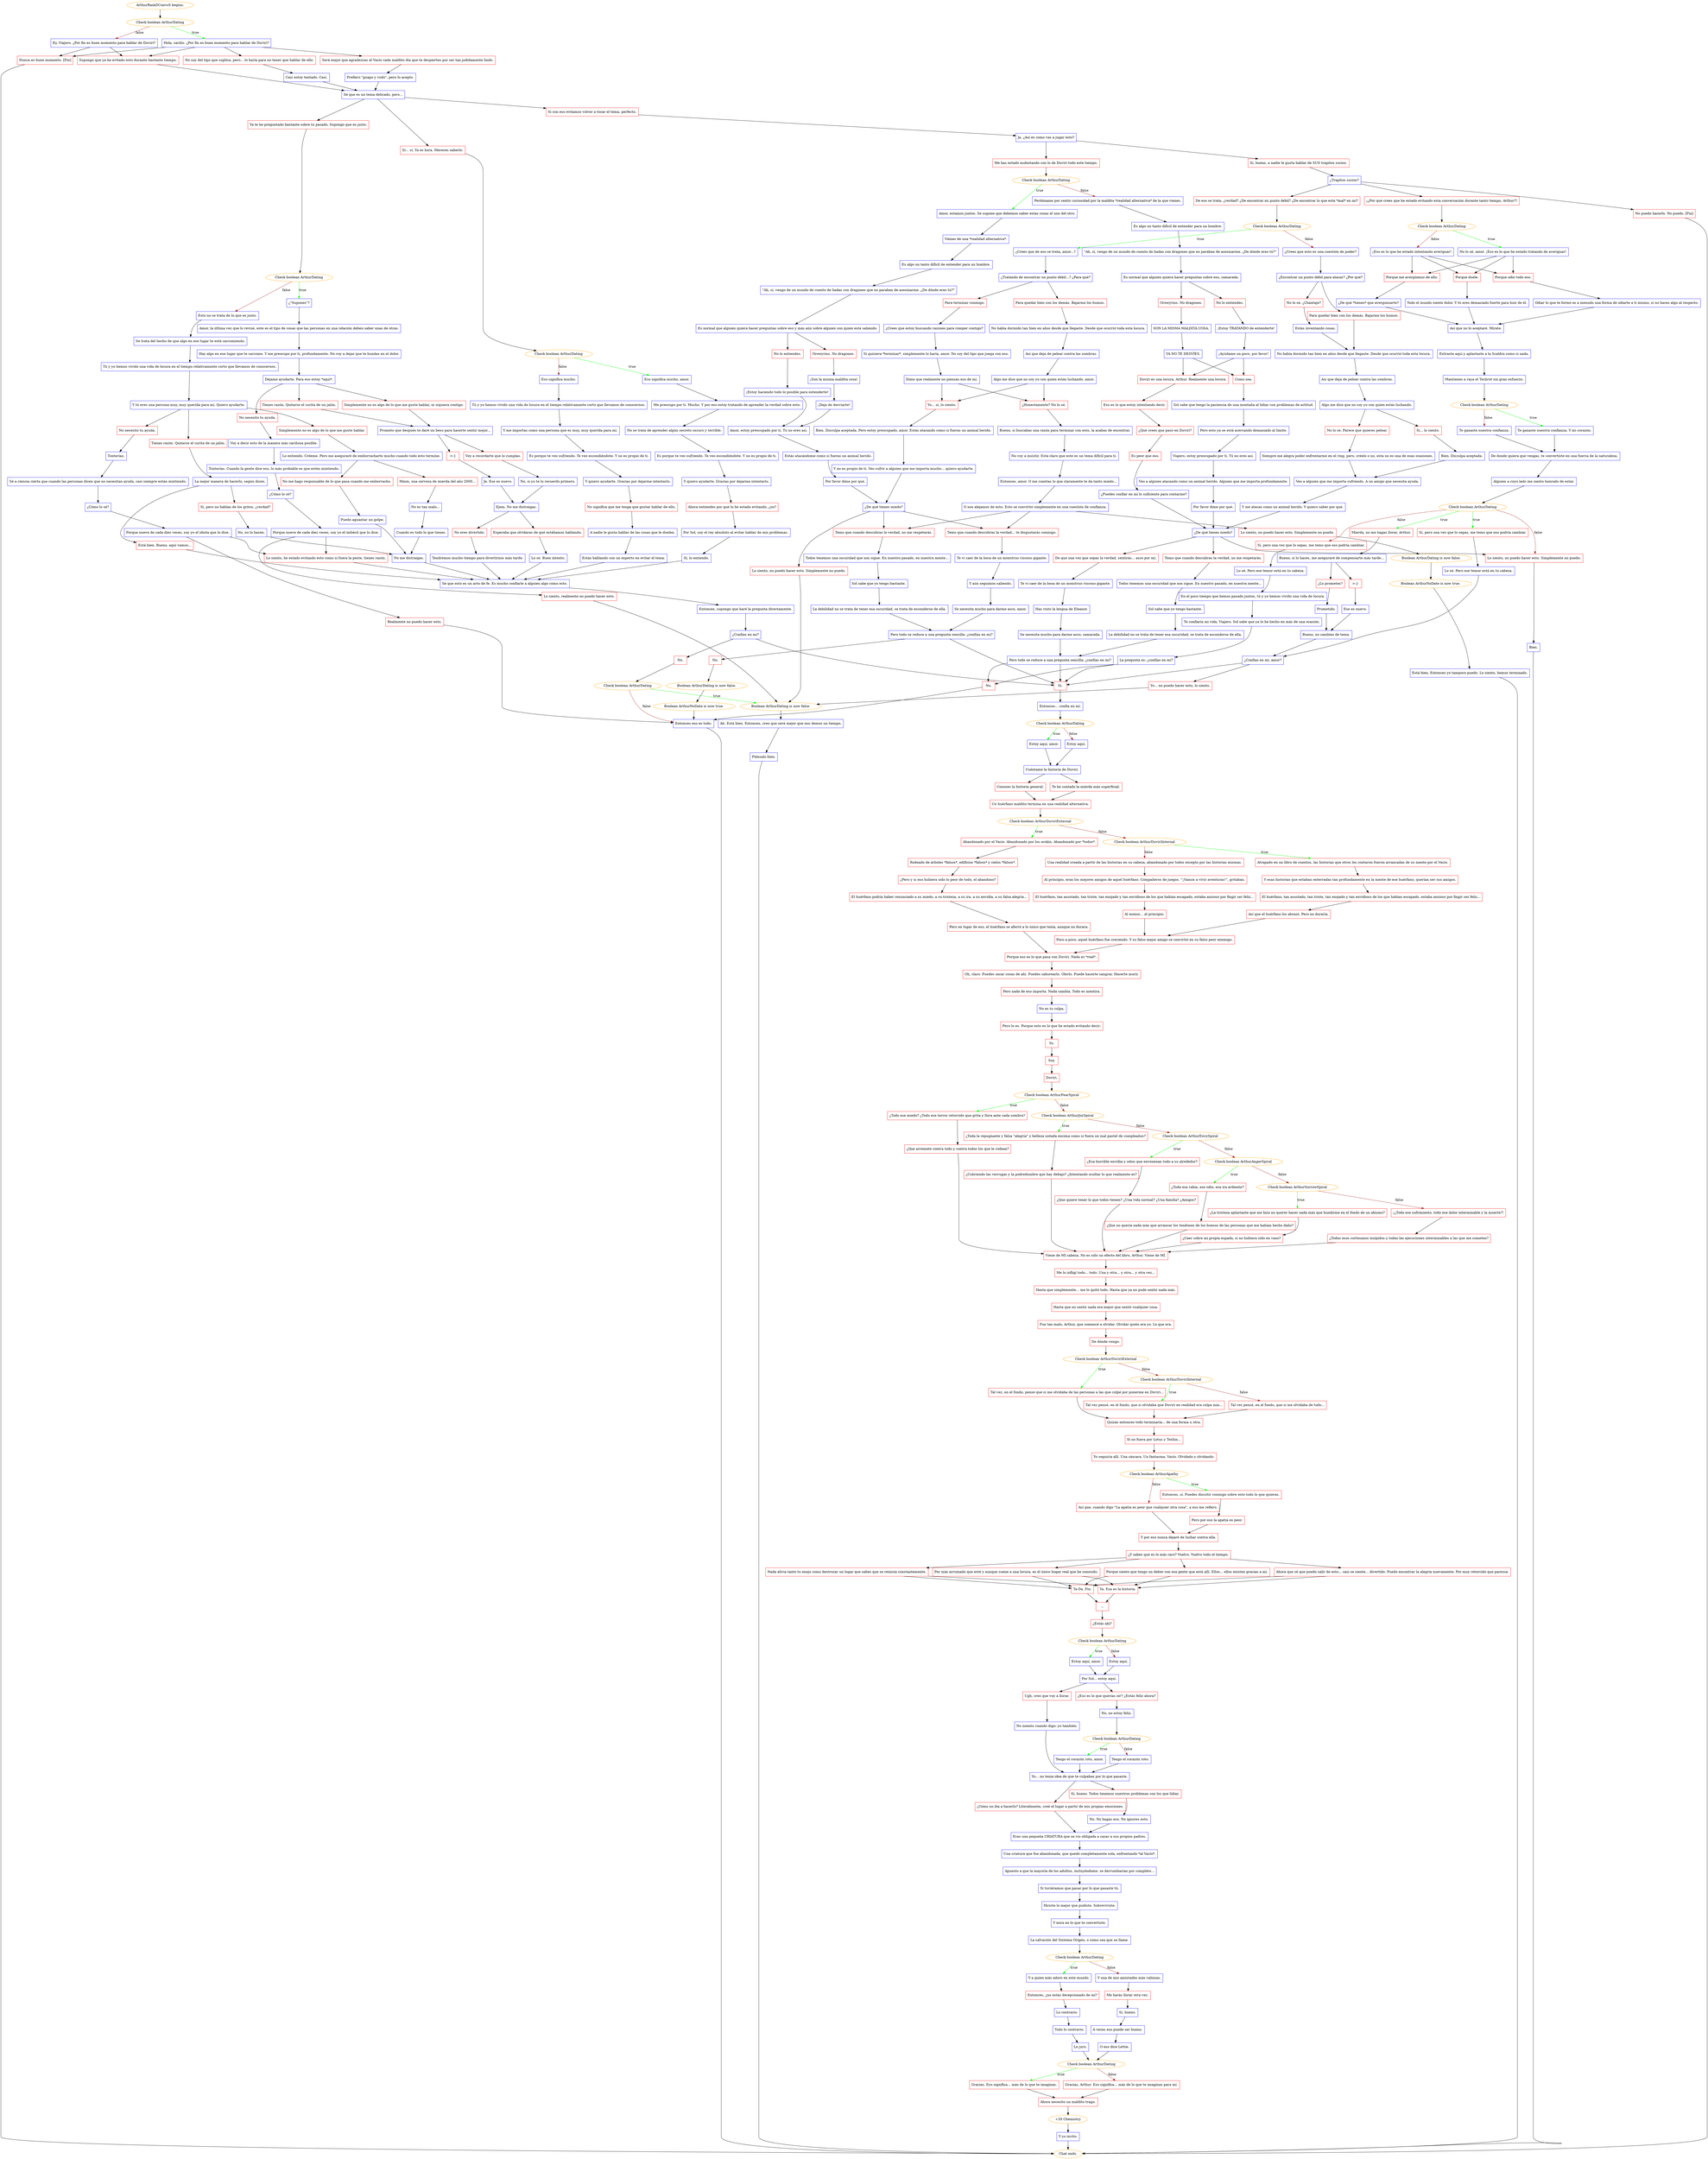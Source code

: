 digraph {
	"ArthurRank5Convo5 begins." [color=orange];
		"ArthurRank5Convo5 begins." -> j4106800456;
	j4106800456 [label="Check boolean ArthurDating",color=orange];
		j4106800456 -> j2440262942 [label=true,color=green];
		j4106800456 -> j3899442726 [label=false,color=brown];
	j2440262942 [label="Hola, cariño. ¿Por fin es buen momento para hablar de Duviri?",shape=box,color=blue];
		j2440262942 -> j916772984;
		j2440262942 -> j3168186436;
		j2440262942 -> j3500303101;
		j2440262942 -> j598869129;
	j3899442726 [label="Ey, Viajero. ¿Por fin es buen momento para hablar de Duviri?",shape=box,color=blue];
		j3899442726 -> j3500303101;
		j3899442726 -> j598869129;
	j916772984 [label="Será mejor que agradezcas al Vacío cada maldito día que te despiertes por ser tan jodidamente lindo.",shape=box,color=red];
		j916772984 -> j2464608734;
	j3168186436 [label="No soy del tipo que suplica, pero... lo haría para no tener que hablar de ello.",shape=box,color=red];
		j3168186436 -> j3681037883;
	j3500303101 [label="Supongo que ya he evitado esto durante bastante tiempo.",shape=box,color=red];
		j3500303101 -> j3710431696;
	j598869129 [label="Nunca es buen momento. [Fin]",shape=box,color=red];
		j598869129 -> "Chat ends.";
	j2464608734 [label="Prefiero \"guapo y rudo\", pero lo acepto.",shape=box,color=blue];
		j2464608734 -> j3710431696;
	j3681037883 [label="Casi estoy tentado. Casi.",shape=box,color=blue];
		j3681037883 -> j3710431696;
	j3710431696 [label="Sé que es un tema delicado, pero...",shape=box,color=blue];
		j3710431696 -> j3755154157;
		j3710431696 -> j539340562;
		j3710431696 -> j2030782854;
	"Chat ends." [color=orange];
	j3755154157 [label="Sí... sí. Ya es hora. Mereces saberlo.",shape=box,color=red];
		j3755154157 -> j813636759;
	j539340562 [label="Ya te he preguntado bastante sobre tu pasado. Supongo que es justo.",shape=box,color=red];
		j539340562 -> j2816300089;
	j2030782854 [label="Si con eso evitamos volver a tocar el tema, perfecto.",shape=box,color=red];
		j2030782854 -> j1849218071;
	j813636759 [label="Check boolean ArthurDating",color=orange];
		j813636759 -> j1454665364 [label=true,color=green];
		j813636759 -> j2252780141 [label=false,color=brown];
	j2816300089 [label="Check boolean ArthurDating",color=orange];
		j2816300089 -> j4279769438 [label=true,color=green];
		j2816300089 -> j229995206 [label=false,color=brown];
	j1849218071 [label="Ja. ¿Así es como vas a jugar esto?",shape=box,color=blue];
		j1849218071 -> j1122093574;
		j1849218071 -> j2225857380;
	j1454665364 [label="Eso significa mucho, amor.",shape=box,color=blue];
		j1454665364 -> j2449007830;
	j2252780141 [label="Eso significa mucho.",shape=box,color=blue];
		j2252780141 -> j3778788401;
	j4279769438 [label="¿\"Supones\"?",shape=box,color=blue];
		j4279769438 -> j2077290664;
	j229995206 [label="Esto no se trata de lo que es justo.",shape=box,color=blue];
		j229995206 -> j518326304;
	j1122093574 [label="Me has estado molestando con lo de Duviri todo este tiempo.",shape=box,color=red];
		j1122093574 -> j4256743418;
	j2225857380 [label="Sí, bueno, a nadie le gusta hablar de SUS trapitos sucios.",shape=box,color=red];
		j2225857380 -> j1777296065;
	j2449007830 [label="Me preocupo por ti. Mucho. Y por eso estoy tratando de aprender la verdad sobre esto.",shape=box,color=blue];
		j2449007830 -> j1555139804;
	j3778788401 [label="Tú y yo hemos vivido una vida de locura en el tiempo relativamente corto que llevamos de conocernos.",shape=box,color=blue];
		j3778788401 -> j3301236274;
	j2077290664 [label="Amor, la última vez que lo revisé, este es el tipo de cosas que las personas en una relación deben saber unas de otras.",shape=box,color=blue];
		j2077290664 -> j386112117;
	j518326304 [label="Se trata del hecho de que algo en ese lugar te está carcomiendo.",shape=box,color=blue];
		j518326304 -> j2822716011;
	j4256743418 [label="Check boolean ArthurDating",color=orange];
		j4256743418 -> j3541909358 [label=true,color=green];
		j4256743418 -> j1907110816 [label=false,color=brown];
	j1777296065 [label="¿Trapitos sucios?",shape=box,color=blue];
		j1777296065 -> j1252082603;
		j1777296065 -> j3975203943;
		j1777296065 -> j4173726425;
	j1555139804 [label="No se trata de aprender algún secreto oscuro y terrible.",shape=box,color=blue];
		j1555139804 -> j4218339791;
	j3301236274 [label="Y me importas como una persona que es muy, muy querida para mí.",shape=box,color=blue];
		j3301236274 -> j2760404493;
	j386112117 [label="Hay algo en ese lugar que te carcome. Y me preocupo por ti, profundamente. No voy a dejar que te hundas en el dolor.",shape=box,color=blue];
		j386112117 -> j3127491325;
	j2822716011 [label="Tú y yo hemos vivido una vida de locura en el tiempo relativamente corto que llevamos de conocernos.",shape=box,color=blue];
		j2822716011 -> j1200158511;
	j3541909358 [label="Amor, estamos juntos. Se supone que debemos saber estas cosas el uno del otro.",shape=box,color=blue];
		j3541909358 -> j220235171;
	j1907110816 [label="Perdóname por sentir curiosidad por la maldita *realidad alternativa* de la que vienes.",shape=box,color=blue];
		j1907110816 -> j1621881657;
	j1252082603 [label="De eso se trata, ¿verdad? ¿De encontrar mi punto débil? ¿De encontrar lo que está *mal* en mí?",shape=box,color=red];
		j1252082603 -> j1328464596;
	j3975203943 [label="¡¿Por qué crees que he estado evitando esta conversación durante tanto tiempo, Arthur?!",shape=box,color=red];
		j3975203943 -> j681698609;
	j4173726425 [label="No puedo hacerlo. No puedo. [Fin]",shape=box,color=red];
		j4173726425 -> "Chat ends.";
	j4218339791 [label="Es porque te veo sufriendo. Te veo escondiéndote. Y no es propio de ti.",shape=box,color=blue];
		j4218339791 -> j3816387933;
	j2760404493 [label="Es porque te veo sufriendo. Te veo escondiéndote. Y no es propio de ti.",shape=box,color=blue];
		j2760404493 -> j937391677;
	j3127491325 [label="Déjame ayudarte. Para eso estoy *aquí*.",shape=box,color=blue];
		j3127491325 -> j734363666;
		j3127491325 -> j3125995975;
		j3127491325 -> j2388856970;
	j1200158511 [label="Y tú eres una persona muy, muy querida para mí. Quiero ayudarte.",shape=box,color=blue];
		j1200158511 -> j3835087799;
		j1200158511 -> j1604676831;
		j1200158511 -> j1519048258;
	j220235171 [label="Vienes de una *realidad alternativa*.",shape=box,color=blue];
		j220235171 -> j957399456;
	j1621881657 [label="Es algo un tanto difícil de entender para un hombre.",shape=box,color=blue];
		j1621881657 -> j2306972333;
	j1328464596 [label="Check boolean ArthurDating",color=orange];
		j1328464596 -> j1542527120 [label=true,color=green];
		j1328464596 -> j4074316489 [label=false,color=brown];
	j681698609 [label="Check boolean ArthurDating",color=orange];
		j681698609 -> j2312910114 [label=true,color=green];
		j681698609 -> j475108417 [label=false,color=brown];
	j3816387933 [label="Y quiero ayudarte. Gracias por dejarme intentarlo.",shape=box,color=blue];
		j3816387933 -> j3389437834;
	j937391677 [label="Y quiero ayudarte. Gracias por dejarme intentarlo.",shape=box,color=blue];
		j937391677 -> j1269826829;
	j734363666 [label="No necesito tu ayuda.",shape=box,color=red];
		j734363666 -> j2349660185;
	j3125995975 [label="Simplemente no es algo de lo que me guste hablar, ni siquiera contigo.",shape=box,color=red];
		j3125995975 -> j2027526423;
	j2388856970 [label="Tienes razón. Quitarse el curita de un jalón.",shape=box,color=red];
		j2388856970 -> j2027526423;
	j3835087799 [label="Simplemente no es algo de lo que me guste hablar.",shape=box,color=red];
		j3835087799 -> j3917421995;
	j1604676831 [label="Tienes razón. Quitarse el curita de un jalón.",shape=box,color=red];
		j1604676831 -> j895064867;
	j1519048258 [label="No necesito tu ayuda.",shape=box,color=red];
		j1519048258 -> j1370679924;
	j957399456 [label="Es algo un tanto difícil de entender para un hombre.",shape=box,color=blue];
		j957399456 -> j2263187175;
	j2306972333 [label="\"Ah, sí, vengo de un mundo de cuento de hadas con dragones que no paraban de asesinarme. ¿De dónde eres tú?\"",shape=box,color=blue];
		j2306972333 -> j3231491813;
	j1542527120 [label="¿Crees que de eso se trata, amor...?",shape=box,color=blue];
		j1542527120 -> j852626909;
	j4074316489 [label="¿Crees que esto es una cuestión de poder?",shape=box,color=blue];
		j4074316489 -> j3451325407;
	j2312910114 [label="No lo sé, amor. ¡Eso es lo que he estado tratando de averiguar!",shape=box,color=blue];
		j2312910114 -> j1170262507;
		j2312910114 -> j2592581623;
		j2312910114 -> j3130312099;
	j475108417 [label="¡Eso es lo que he estado intentando averiguar!",shape=box,color=blue];
		j475108417 -> j1170262507;
		j475108417 -> j2592581623;
		j475108417 -> j3130312099;
	j3389437834 [label="Ahora entiendes por qué lo he estado evitando, ¿no?",shape=box,color=red];
		j3389437834 -> j3442505244;
	j1269826829 [label="No significa que me tenga que gustar hablar de ello.",shape=box,color=red];
		j1269826829 -> j2401133773;
	j2349660185 [label="Voy a decir esto de la manera más cariñosa posible.",shape=box,color=blue];
		j2349660185 -> j405286324;
	j2027526423 [label="Prometo que después te daré un beso para hacerte sentir mejor...",shape=box,color=blue];
		j2027526423 -> j3522741537;
		j2027526423 -> j4062038582;
	j3917421995 [label="Lo entiendo. Créeme. Pero me aseguraré de emborracharte mucho cuando todo esto termine.",shape=box,color=blue];
		j3917421995 -> j3918924214;
		j3917421995 -> j2638839781;
	j895064867 [label="La mejor manera de hacerlo, según dicen.",shape=box,color=blue];
		j895064867 -> j2001717912;
		j895064867 -> j2306991506;
	j1370679924 [label="Tonterías.",shape=box,color=blue];
		j1370679924 -> j1073625747;
	j2263187175 [label="\"Ah, sí, vengo de un mundo de cuento de hadas con dragones que no paraban de asesinarme. ¿De dónde eres tú?\"",shape=box,color=blue];
		j2263187175 -> j3459072091;
	j3231491813 [label="Es normal que alguien quiera hacer preguntas sobre eso, camarada.",shape=box,color=blue];
		j3231491813 -> j311162177;
		j3231491813 -> j291139449;
	j852626909 [label="¿Tratando de encontrar un punto débil...? ¿Para qué?",shape=box,color=blue];
		j852626909 -> j4008957043;
		j852626909 -> j4093105073;
	j3451325407 [label="¿Encontrar un punto débil para atacar? ¿Por qué?",shape=box,color=blue];
		j3451325407 -> j2247118206;
		j3451325407 -> j1151947924;
	j1170262507 [label="Porque me avergüenzo de ello.",shape=box,color=red];
		j1170262507 -> j794658873;
	j2592581623 [label="Porque duele.",shape=box,color=red];
		j2592581623 -> j1202396515;
	j3130312099 [label="Porque odio todo eso.",shape=box,color=red];
		j3130312099 -> j27033159;
	j3442505244 [label="Por Sol, soy el rey absoluto al evitar hablar de mis problemas.",shape=box,color=blue];
		j3442505244 -> j2215679902;
	j2401133773 [label="A nadie le gusta hablar de las cosas que le duelen.",shape=box,color=blue];
		j2401133773 -> j3677600083;
	j405286324 [label="Tonterías. Cuando la gente dice eso, lo más probable es que estén mintiendo.",shape=box,color=blue];
		j405286324 -> j3247119332;
	j3522741537 [label="Voy a recordarte que lo cumplas.",shape=box,color=red];
		j3522741537 -> j2453356047;
	j4062038582 [label=">:}",shape=box,color=red];
		j4062038582 -> j925549417;
	j3918924214 [label="Mmm, una cerveza de mierda del año 2000...",shape=box,color=red];
		j3918924214 -> j705358752;
	j2638839781 [label="No me hago responsable de lo que pasa cuando me emborracho.",shape=box,color=red];
		j2638839781 -> j1392759881;
	j2001717912 [label="Sí, pero no hablan de los gritos, ¿verdad?",shape=box,color=red];
		j2001717912 -> j1371454803;
	j2306991506 [label="Está bien. Bueno, aquí vamos...",shape=box,color=red];
		j2306991506 -> j2973887467;
	j1073625747 [label="Sé a ciencia cierta que cuando las personas dicen que no necesitan ayuda, casi siempre están mintiendo.",shape=box,color=blue];
		j1073625747 -> j2493593817;
	j3459072091 [label="Es normal que alguien quiera hacer preguntas sobre eso y más aún sobre alguien con quien está saliendo.",shape=box,color=blue];
		j3459072091 -> j2594248380;
		j3459072091 -> j476238333;
	j311162177 [label="No lo entiendes.",shape=box,color=red];
		j311162177 -> j3456797036;
	j291139449 [label="Orowyrms. No dragones.",shape=box,color=red];
		j291139449 -> j227615515;
	j4008957043 [label="Para quedar bien con los demás. Bajarme los humos.",shape=box,color=red];
		j4008957043 -> j3347740012;
	j4093105073 [label="Para terminar conmigo.",shape=box,color=red];
		j4093105073 -> j1385127726;
	j2247118206 [label="Para quedar bien con los demás. Bajarme los humos.",shape=box,color=red];
		j2247118206 -> j1275720680;
	j1151947924 [label="No lo sé. ¿Chantaje?",shape=box,color=red];
		j1151947924 -> j189915091;
	j794658873 [label="¿De qué *tienes* que avergonzarte?",shape=box,color=blue];
		j794658873 -> j3452964687;
	j1202396515 [label="Todo el mundo siente dolor. Y tú eres demasiado fuerte para huir de él.",shape=box,color=blue];
		j1202396515 -> j3452964687;
	j27033159 [label="Odiar lo que te formó es a menudo una forma de odiarte a ti mismo, si no haces algo al respecto.",shape=box,color=blue];
		j27033159 -> j3452964687;
	j2215679902 [label="Sí, lo entiendo.",shape=box,color=blue];
		j2215679902 -> j2973887467;
	j3677600083 [label="Estás hablando con un experto en evitar el tema.",shape=box,color=blue];
		j3677600083 -> j2973887467;
	j3247119332 [label="¿Cómo lo sé?",shape=box,color=blue];
		j3247119332 -> j2647668541;
	j2453356047 [label="No, si yo te lo recuerdo primero.",shape=box,color=blue];
		j2453356047 -> j1846305294;
	j925549417 [label="Je. Ese es nuevo.",shape=box,color=blue];
		j925549417 -> j1846305294;
	j705358752 [label="No es tan malo...",shape=box,color=blue];
		j705358752 -> j2182751881;
	j1392759881 [label="Puedo aguantar un golpe.",shape=box,color=blue];
		j1392759881 -> j4019737802;
	j1371454803 [label="No, no lo hacen.",shape=box,color=blue];
		j1371454803 -> j4019737802;
	j2973887467 [label="Sé que esto es un acto de fe. Es mucho confiarle a alguien algo como esto.",shape=box,color=blue];
		j2973887467 -> j2084654433;
	j2493593817 [label="¿Cómo lo sé?",shape=box,color=blue];
		j2493593817 -> j2263071205;
	j2594248380 [label="No lo entiendes.",shape=box,color=red];
		j2594248380 -> j646183660;
	j476238333 [label="Orowyrms. No dragones.",shape=box,color=red];
		j476238333 -> j648096144;
	j3456797036 [label="¡Estoy TRATANDO de entenderte!",shape=box,color=blue];
		j3456797036 -> j3550100862;
	j227615515 [label="SON LA MISMA MALDITA COSA.",shape=box,color=blue];
		j227615515 -> j897116223;
	j3347740012 [label="No había dormido tan bien en años desde que llegaste. Desde que ocurrió toda esta locura.",shape=box,color=blue];
		j3347740012 -> j3778938992;
	j1385127726 [label="¿Crees que estoy buscando razones para romper contigo?",shape=box,color=blue];
		j1385127726 -> j1144674396;
	j1275720680 [label="No había dormido tan bien en años desde que llegaste. Desde que ocurrió toda esta locura.",shape=box,color=blue];
		j1275720680 -> j51584331;
	j189915091 [label="Estás inventando cosas.",shape=box,color=blue];
		j189915091 -> j1275720680;
	j3452964687 [label="Así que no lo aceptaré. Mírate.",shape=box,color=blue];
		j3452964687 -> j3394305956;
	j2647668541 [label="Porque nueve de cada diez veces, soy yo el imbécil que lo dice.",shape=box,color=blue];
		j2647668541 -> j435922853;
		j2647668541 -> j1460772258;
	j1846305294 [label="Ejem. No me distraigas.",shape=box,color=blue];
		j1846305294 -> j667526889;
		j1846305294 -> j3151807699;
	j2182751881 [label="Cuando es todo lo que tienes.",shape=box,color=blue];
		j2182751881 -> j4019737802;
	j4019737802 [label="No me distraigas.",shape=box,color=blue];
		j4019737802 -> j2973887467;
	j2084654433 [label="Entonces, supongo que haré la pregunta directamente.",shape=box,color=blue];
		j2084654433 -> j2130418655;
	j2263071205 [label="Porque nueve de cada diez veces, soy yo el idiota que lo dice.",shape=box,color=blue];
		j2263071205 -> j435922853;
		j2263071205 -> j998801661;
	j646183660 [label="¡Estoy haciendo todo lo posible para entenderte!",shape=box,color=blue];
		j646183660 -> j577902698;
	j648096144 [label="¡Son la misma maldita cosa!",shape=box,color=blue];
		j648096144 -> j978219291;
	j3550100862 [label="¡Ayúdame un poco, por favor!",shape=box,color=blue];
		j3550100862 -> j1381740126;
		j3550100862 -> j2442696141;
	j897116223 [label="YA NO TE DESVÍES.",shape=box,color=blue];
		j897116223 -> j1381740126;
		j897116223 -> j2442696141;
	j3778938992 [label="Así que deja de pelear contra las sombras.",shape=box,color=blue];
		j3778938992 -> j3451164417;
	j1144674396 [label="Si quisiera *terminar*, simplemente lo haría, amor. No soy del tipo que juega con eso.",shape=box,color=blue];
		j1144674396 -> j1269839883;
	j51584331 [label="Así que deja de pelear contra las sombras.",shape=box,color=blue];
		j51584331 -> j2904898043;
	j3394305956 [label="Entraste aquí y aplastaste a la Scaldra como si nada.",shape=box,color=blue];
		j3394305956 -> j409721225;
	j435922853 [label="Lo siento, he estado evitando esto como si fuera la peste, tienes razón.",shape=box,color=red];
		j435922853 -> j2973887467;
	j1460772258 [label="Lo siento, realmente no puedo hacer esto.",shape=box,color=red];
		j1460772258 -> j3537400728;
	j667526889 [label="No eres divertido.",shape=box,color=red];
		j667526889 -> j696833782;
	j3151807699 [label="Esperaba que olvidaras de qué estábamos hablando.",shape=box,color=red];
		j3151807699 -> j3476068861;
	j2130418655 [label="¿Confías en mí?",shape=box,color=blue];
		j2130418655 -> j3360458643;
		j2130418655 -> j1738613528;
	j998801661 [label="Realmente no puedo hacer esto.",shape=box,color=red];
		j998801661 -> j3030957787;
	j577902698 [label="Amor, estoy preocupado por ti. Tú no eres así.",shape=box,color=blue];
		j577902698 -> j3959529270;
	j978219291 [label="¡Deja de desviarte!",shape=box,color=blue];
		j978219291 -> j577902698;
	j1381740126 [label="Duviri es una locura, Arthur. Realmente una locura.",shape=box,color=red];
		j1381740126 -> j3839868365;
	j2442696141 [label="Como sea.",shape=box,color=red];
		j2442696141 -> j37266860;
	j3451164417 [label="Algo me dice que no soy yo con quien estás luchando, amor.",shape=box,color=blue];
		j3451164417 -> j3920181351;
		j3451164417 -> j3662908260;
	j1269839883 [label="Dime que realmente no piensas eso de mí.",shape=box,color=blue];
		j1269839883 -> j3920181351;
		j1269839883 -> j3662908260;
	j2904898043 [label="Algo me dice que no soy yo con quien estás luchando.",shape=box,color=blue];
		j2904898043 -> j2285214392;
		j2904898043 -> j625205582;
	j409721225 [label="Mantienes a raya el Techrot sin gran esfuerzo.",shape=box,color=blue];
		j409721225 -> j3874916649;
	j3537400728 [label="Boolean ArthurDating is now false.",color=orange];
		j3537400728 -> j1976248268;
	j696833782 [label="Tendremos mucho tiempo para divertirnos más tarde.",shape=box,color=blue];
		j696833782 -> j2973887467;
	j3476068861 [label="Lo sé. Buen intento.",shape=box,color=blue];
		j3476068861 -> j2973887467;
	j3360458643 [label="Sí.",shape=box,color=red];
		j3360458643 -> j3168374320;
	j1738613528 [label="No.",shape=box,color=red];
		j1738613528 -> j756413796;
	j3030957787 [label="Entonces eso es todo.",shape=box,color=blue];
		j3030957787 -> "Chat ends.";
	j3959529270 [label="Estás atacándome como si fueras un animal herido.",shape=box,color=blue];
		j3959529270 -> j2766897671;
	j3839868365 [label="Eso es lo que estoy intentando decir.",shape=box,color=red];
		j3839868365 -> j893893050;
	j37266860 [label="Sol sabe que tengo la paciencia de una montaña al lidiar con problemas de actitud.",shape=box,color=blue];
		j37266860 -> j1261690430;
	j3920181351 [label="Yo... sí, lo siento.",shape=box,color=red];
		j3920181351 -> j3661724959;
	j3662908260 [label="¿Honestamente? No lo sé.",shape=box,color=red];
		j3662908260 -> j2773831337;
	j2285214392 [label="Sí... lo siento.",shape=box,color=red];
		j2285214392 -> j1944455185;
	j625205582 [label="No lo sé. Parece que quieres pelear.",shape=box,color=red];
		j625205582 -> j4283232774;
	j3874916649 [label="Check boolean ArthurDating",color=orange];
		j3874916649 -> j922548616 [label=true,color=green];
		j3874916649 -> j3219309780 [label=false,color=brown];
	j1976248268 [label="Ah. Está bien. Entonces, creo que será mejor que nos demos un tiempo.",shape=box,color=blue];
		j1976248268 -> j934441834;
	j3168374320 [label="Entonces... confía en mí.",shape=box,color=blue];
		j3168374320 -> j2112843565;
	j756413796 [label="Check boolean ArthurDating",color=orange];
		j756413796 -> j3537400728 [label=true,color=green];
		j756413796 -> j3030957787 [label=false,color=brown];
	j2766897671 [label="Por favor dime por qué.",shape=box,color=blue];
		j2766897671 -> j1573093139;
	j893893050 [label="¿Qué crees que pasó en Duviri?",shape=box,color=red];
		j893893050 -> j2334466943;
	j1261690430 [label="Pero esto ya se está acercando demasiado al límite.",shape=box,color=blue];
		j1261690430 -> j3697010645;
	j3661724959 [label="Bien. Disculpa aceptada. Pero estoy preocupado, amor. Estás atacando como si fueras un animal herido.",shape=box,color=blue];
		j3661724959 -> j206570681;
	j2773831337 [label="Bueno, si buscabas una razón para terminar con esto, la acabas de encontrar.",shape=box,color=blue];
		j2773831337 -> j317019649;
	j1944455185 [label="Bien. Disculpa aceptada.",shape=box,color=blue];
		j1944455185 -> j2846796085;
	j4283232774 [label="Siempre me alegra poder enfrentarme en el ring, pero, créelo o no, esta no es una de esas ocasiones.",shape=box,color=blue];
		j4283232774 -> j2846796085;
	j922548616 [label="Te ganaste nuestra confianza. Y mi corazón.",shape=box,color=blue];
		j922548616 -> j3621744175;
	j3219309780 [label="Te ganaste nuestra confianza.",shape=box,color=blue];
		j3219309780 -> j3621744175;
	j934441834 [label="Piénsalo bien.",shape=box,color=blue];
		j934441834 -> "Chat ends.";
	j2112843565 [label="Check boolean ArthurDating",color=orange];
		j2112843565 -> j2514285713 [label=true,color=green];
		j2112843565 -> j80381611 [label=false,color=brown];
	j1573093139 [label="¿De qué tienes miedo?",shape=box,color=blue];
		j1573093139 -> j6327182;
		j1573093139 -> j2713341739;
		j1573093139 -> j61279916;
	j2334466943 [label="Es peor que eso.",shape=box,color=red];
		j2334466943 -> j1549907705;
	j3697010645 [label="Viajero, estoy preocupado por ti. Tú no eres así.",shape=box,color=blue];
		j3697010645 -> j3692982214;
	j206570681 [label="Y no es propio de ti. Veo sufrir a alguien que me importa mucho... quiero ayudarte.",shape=box,color=blue];
		j206570681 -> j1573093139;
	j317019649 [label="No voy a insistir. Está claro que este es un tema difícil para ti.",shape=box,color=blue];
		j317019649 -> j1904984260;
	j2846796085 [label="Veo a alguien que me importa sufriendo. A un amigo que necesita ayuda.",shape=box,color=blue];
		j2846796085 -> j1806183805;
	j3621744175 [label="De donde quiera que vengas, te convertiste en una fuerza de la naturaleza.",shape=box,color=blue];
		j3621744175 -> j1615990857;
	j2514285713 [label="Estoy aquí, amor.",shape=box,color=blue];
		j2514285713 -> j2875604744;
	j80381611 [label="Estoy aquí.",shape=box,color=blue];
		j80381611 -> j2875604744;
	j6327182 [label="Lo siento, no puedo hacer esto. Simplemente no puedo.",shape=box,color=red];
		j6327182 -> j3537400728;
	j2713341739 [label="Temo que cuando descubras la verdad... te disgustarás conmigo.",shape=box,color=red];
		j2713341739 -> j1156353613;
	j61279916 [label="Temo que cuando descubras la verdad, no me respetarás.",shape=box,color=red];
		j61279916 -> j1911231350;
	j1549907705 [label="¿Puedes confiar en mí lo suficiente para contarme?",shape=box,color=blue];
		j1549907705 -> j336996057;
	j3692982214 [label="Veo a alguien atacando como un animal herido. Alguien que me importa profundamente.",shape=box,color=blue];
		j3692982214 -> j257874796;
	j1904984260 [label="Entonces, amor. O me cuentas lo que claramente te da tanto miedo...",shape=box,color=blue];
		j1904984260 -> j1109132640;
	j1806183805 [label="Y me atacas como un animal herido. Y quiero saber por qué.",shape=box,color=blue];
		j1806183805 -> j336996057;
	j1615990857 [label="Alguien a cuyo lado me siento honrado de estar.",shape=box,color=blue];
		j1615990857 -> j303845009;
	j2875604744 [label="Cuéntame la historia de Duviri.",shape=box,color=blue];
		j2875604744 -> j2155045918;
		j2875604744 -> j2578264473;
	j1156353613 [label="Te vi caer de la boca de un monstruo viscoso gigante.",shape=box,color=blue];
		j1156353613 -> j2653317632;
	j1911231350 [label="Todos tenemos una oscuridad que nos sigue. En nuestro pasado, en nuestra mente...",shape=box,color=blue];
		j1911231350 -> j2472511141;
	j336996057 [label="¿De qué tienes miedo?",shape=box,color=blue];
		j336996057 -> j76489046;
		j336996057 -> j3777902847;
		j336996057 -> j2423215935;
	j257874796 [label="Por favor dime por qué.",shape=box,color=blue];
		j257874796 -> j336996057;
	j1109132640 [label="O nos alejamos de esto. Esto se convirtió simplemente en una cuestión de confianza.",shape=box,color=blue];
		j1109132640 -> j2713341739;
		j1109132640 -> j61279916;
		j1109132640 -> j3826808801;
	j303845009 [label="Check boolean ArthurDating",color=orange];
		j303845009 -> j385752969 [label=true,color=green];
		j303845009 -> j2178705813 [label=true,color=green];
		j303845009 -> j1403783205 [label=false,color=brown];
		j303845009 -> j2423215935 [label=false,color=brown];
	j2155045918 [label="Conoces la historia general.",shape=box,color=red];
		j2155045918 -> j1068441351;
	j2578264473 [label="Te he contado la mierda más superficial.",shape=box,color=red];
		j2578264473 -> j1068441351;
	j2653317632 [label="Y aún seguimos saliendo.",shape=box,color=blue];
		j2653317632 -> j179693287;
	j2472511141 [label="Sol sabe que yo tengo bastante.",shape=box,color=blue];
		j2472511141 -> j2022183330;
	j76489046 [label="De que una vez que sepas la verdad, sentirás... asco por mí.",shape=box,color=red];
		j76489046 -> j2301147123;
	j3777902847 [label="Temo que cuando descubras la verdad, no me respetarás.",shape=box,color=red];
		j3777902847 -> j2571691905;
	j2423215935 [label="Lo siento, no puedo hacer esto. Simplemente no puedo.",shape=box,color=red];
		j2423215935 -> j1795918138;
	j3826808801 [label="Lo siento, no puedo hacer esto. Simplemente no puedo.",shape=box,color=red];
		j3826808801 -> j340074853;
	j385752969 [label="Mierda, no me hagas llorar, Arthur.",shape=box,color=red];
		j385752969 -> j3144363724;
	j2178705813 [label="Sí, pero una vez que lo sepas, me temo que eso podría cambiar.",shape=box,color=red];
		j2178705813 -> j3786584412;
	j1403783205 [label="Sí, pero una vez que lo sepas, me temo que eso podría cambiar.",shape=box,color=red];
		j1403783205 -> j2046755770;
	j1068441351 [label="Un huérfano maldito termina en una realidad alternativa.",shape=box,color=red];
		j1068441351 -> j2721145121;
	j179693287 [label="Se necesita mucho para darme asco, amor.",shape=box,color=blue];
		j179693287 -> j3977505652;
	j2022183330 [label="La debilidad no se trata de tener esa oscuridad, se trata de esconderse de ella.",shape=box,color=blue];
		j2022183330 -> j3977505652;
	j2301147123 [label="Te vi caer de la boca de un monstruo viscoso gigante.",shape=box,color=blue];
		j2301147123 -> j487027982;
	j2571691905 [label="Todos tenemos una oscuridad que nos sigue. En nuestro pasado, en nuestra mente...",shape=box,color=blue];
		j2571691905 -> j2180898954;
	j1795918138 [label="Bien.",shape=box,color=blue];
		j1795918138 -> "Chat ends.";
	j340074853 [label="Boolean ArthurDating is now false.",color=orange];
		j340074853 -> j2705641229;
	j3144363724 [label="Bueno, si lo haces, me aseguraré de compensarte más tarde...",shape=box,color=blue];
		j3144363724 -> j1995322466;
		j3144363724 -> j3384420719;
	j3786584412 [label="Lo sé. Pero ese temor está en tu cabeza.",shape=box,color=blue];
		j3786584412 -> j1319269334;
	j2046755770 [label="Lo sé. Pero ese temor está en tu cabeza.",shape=box,color=blue];
		j2046755770 -> j1217837010;
	j2721145121 [label="Check boolean ArthurDuviriExternal",color=orange];
		j2721145121 -> j3510065368 [label=true,color=green];
		j2721145121 -> j2230506999 [label=false,color=brown];
	j3977505652 [label="Pero todo se reduce a una pregunta sencilla: ¿confías en mí?",shape=box,color=blue];
		j3977505652 -> j3360458643;
		j3977505652 -> j3180725383;
	j487027982 [label="Has visto la lengua de Eleanor.",shape=box,color=blue];
		j487027982 -> j1258714900;
	j2180898954 [label="Sol sabe que yo tengo bastante.",shape=box,color=blue];
		j2180898954 -> j698569392;
	j2705641229 [label="Boolean ArthurNoDate is now true.",color=orange];
		j2705641229 -> j712547792;
	j1995322466 [label="¿Lo prometes?",shape=box,color=red];
		j1995322466 -> j3535069632;
	j3384420719 [label=">:}",shape=box,color=red];
		j3384420719 -> j19368983;
	j1319269334 [label="¿Confías en mí, amor?",shape=box,color=blue];
		j1319269334 -> j3360458643;
		j1319269334 -> j4003905030;
	j1217837010 [label="En el poco tiempo que hemos pasado juntos, tú y yo hemos vivido una vida de locura.",shape=box,color=blue];
		j1217837010 -> j2063167294;
	j3510065368 [label="Abandonado por el Vacío. Abandonado por los orokin. Abandonado por *todos*.",shape=box,color=red];
		j3510065368 -> j2399042651;
	j2230506999 [label="Check boolean ArthurDuviriInternal",color=orange];
		j2230506999 -> j931283165 [label=true,color=green];
		j2230506999 -> j3852699774 [label=false,color=brown];
	j3180725383 [label="No.",shape=box,color=red];
		j3180725383 -> j1256967729;
	j1258714900 [label="Se necesita mucho para darme asco, camarada.",shape=box,color=blue];
		j1258714900 -> j3618638685;
	j698569392 [label="La debilidad no se trata de tener esa oscuridad, se trata de esconderse de ella.",shape=box,color=blue];
		j698569392 -> j3618638685;
	j712547792 [label="Está bien. Entonces yo tampoco puedo. Lo siento, hemos terminado.",shape=box,color=blue];
		j712547792 -> "Chat ends.";
	j3535069632 [label="Prometido.",shape=box,color=blue];
		j3535069632 -> j1143144109;
	j19368983 [label="Ese es nuevo.",shape=box,color=blue];
		j19368983 -> j1143144109;
	j4003905030 [label="Yo... no puedo hacer esto, lo siento.",shape=box,color=red];
		j4003905030 -> j3537400728;
	j2063167294 [label="Te confiaría mi vida, Viajero. Sol sabe que ya lo he hecho en más de una ocasión.",shape=box,color=blue];
		j2063167294 -> j1726202275;
	j2399042651 [label="Rodeado de árboles *falsos*, edificios *falsos* y cielos *falsos*.",shape=box,color=red];
		j2399042651 -> j45043692;
	j931283165 [label="Atrapado en un libro de cuentos, las historias que otros les contaron fueron arrancadas de su mente por el Vacío.",shape=box,color=red];
		j931283165 -> j3720869045;
	j3852699774 [label="Una realidad creada a partir de las historias en su cabeza, abandonado por todos excepto por las historias mismas.",shape=box,color=red];
		j3852699774 -> j570957755;
	j1256967729 [label="Boolean ArthurDating is now false.",color=orange];
		j1256967729 -> j2411275957;
	j3618638685 [label="Pero todo se reduce a una pregunta sencilla: ¿confías en mí?",shape=box,color=blue];
		j3618638685 -> j3360458643;
		j3618638685 -> j206388057;
	j1143144109 [label="Bueno, no cambies de tema.",shape=box,color=blue];
		j1143144109 -> j1319269334;
	j1726202275 [label="La pregunta es: ¿confías en mí?",shape=box,color=blue];
		j1726202275 -> j3360458643;
		j1726202275 -> j206388057;
	j45043692 [label="¿Pero y si eso hubiera sido lo peor de todo, el abandono?",shape=box,color=red];
		j45043692 -> j4131715603;
	j3720869045 [label="Y esas historias que estaban enterradas tan profundamente en la mente de ese huérfano, querían ser sus amigos.",shape=box,color=red];
		j3720869045 -> j1398914668;
	j570957755 [label="Al principio, eran los mejores amigos de aquel huérfano. Compañeros de juegos. \"¡Vamos a vivir aventuras!\", gritaban.",shape=box,color=red];
		j570957755 -> j3815366721;
	j2411275957 [label="Boolean ArthurNoDate is now true.",color=orange];
		j2411275957 -> j3030957787;
	j206388057 [label="No.",shape=box,color=red];
		j206388057 -> j3030957787;
	j4131715603 [label="El huérfano podría haber renunciado a su miedo, a su tristeza, a su ira, a su envidia, a su falsa alegría...",shape=box,color=red];
		j4131715603 -> j3492812668;
	j1398914668 [label="El huérfano, tan asustado, tan triste, tan enojado y tan envidioso de los que habían escapado, estaba ansioso por fingir ser feliz...",shape=box,color=red];
		j1398914668 -> j3750276463;
	j3815366721 [label="El huérfano, tan asustado, tan triste, tan enojado y tan envidioso de los que habían escapado, estaba ansioso por fingir ser feliz...",shape=box,color=red];
		j3815366721 -> j1985727375;
	j3492812668 [label="Pero en lugar de eso, el huérfano se aferró a lo único que tenía, aunque no durara.",shape=box,color=red];
		j3492812668 -> j2320746806;
	j3750276463 [label="Así que el huérfano los abrazó. Pero no duraría.",shape=box,color=red];
		j3750276463 -> j2778658721;
	j1985727375 [label="Al menos... al principio.",shape=box,color=red];
		j1985727375 -> j2778658721;
	j2320746806 [label="Porque eso es lo que pasa con Duviri. Nada es *real*.",shape=box,color=red];
		j2320746806 -> j3016979651;
	j2778658721 [label="Poco a poco, aquel huérfano fue creciendo. Y su falso mejor amigo se convirtió en su falso peor enemigo.",shape=box,color=red];
		j2778658721 -> j2320746806;
	j3016979651 [label="Oh, claro. Puedes sacar cosas de ahí. Puedes saborearlo. Olerlo. Puede hacerte sangrar. Hacerte morir.",shape=box,color=red];
		j3016979651 -> j413840871;
	j413840871 [label="Pero nada de eso importa. Nada cambia. Todo es mentira.",shape=box,color=red];
		j413840871 -> j831961656;
	j831961656 [label="No es tu culpa.",shape=box,color=blue];
		j831961656 -> j984456291;
	j984456291 [label="Pero lo es. Porque esto es lo que he estado evitando decir:",shape=box,color=red];
		j984456291 -> j385561639;
	j385561639 [label="Yo.",shape=box,color=red];
		j385561639 -> j2265545934;
	j2265545934 [label="Soy.",shape=box,color=red];
		j2265545934 -> j4254602077;
	j4254602077 [label="Duviri.",shape=box,color=red];
		j4254602077 -> j1666063242;
	j1666063242 [label="Check boolean ArthurFearSpiral",color=orange];
		j1666063242 -> j3581193451 [label=true,color=green];
		j1666063242 -> j2992951070 [label=false,color=brown];
	j3581193451 [label="¿Todo ese miedo? ¿Todo ese terror retorcido que grita y llora ante cada sombra?",shape=box,color=red];
		j3581193451 -> j3623893407;
	j2992951070 [label="Check boolean ArthurJoySpiral",color=orange];
		j2992951070 -> j2105121779 [label=true,color=green];
		j2992951070 -> j3235680043 [label=false,color=brown];
	j3623893407 [label="¿Que arremete contra todo y contra todos los que le rodean?",shape=box,color=red];
		j3623893407 -> j753813187;
	j2105121779 [label="¿Toda la repugnante y falsa \"alegría\" y belleza untada encima como si fuera un mal pastel de cumpleaños?",shape=box,color=red];
		j2105121779 -> j2085840317;
	j3235680043 [label="Check boolean ArthurEnvySpiral",color=orange];
		j3235680043 -> j849238530 [label=true,color=green];
		j3235680043 -> j3433941800 [label=false,color=brown];
	j753813187 [label="Viene de MI cabeza. No es sólo un efecto del libro, Arthur. Viene de MÍ.",shape=box,color=red];
		j753813187 -> j2132460002;
	j2085840317 [label="¿Cubriendo las verrugas y la podredumbre que hay debajo? ¿Intentando ocultar lo que realmente es?",shape=box,color=red];
		j2085840317 -> j753813187;
	j849238530 [label="¿Esa horrible envidia y celos que envenenan todo a su alrededor?",shape=box,color=red];
		j849238530 -> j2727273568;
	j3433941800 [label="Check boolean ArthurAngerSpiral",color=orange];
		j3433941800 -> j1035321503 [label=true,color=green];
		j3433941800 -> j1040532951 [label=false,color=brown];
	j2132460002 [label="Me lo infligí todo... todo. Una y otra... y otra... y otra vez...",shape=box,color=red];
		j2132460002 -> j3288025684;
	j2727273568 [label="¿Que quiere tener lo que todos tienen? ¿Una vida normal? ¿Una familia? ¿Amigos?",shape=box,color=red];
		j2727273568 -> j753813187;
	j1035321503 [label="¿Toda esa rabia, ese odio, esa ira ardiente?",shape=box,color=red];
		j1035321503 -> j1766897917;
	j1040532951 [label="Check boolean ArthurSorrowSpiral",color=orange];
		j1040532951 -> j2257123006 [label=true,color=green];
		j1040532951 -> j1200849900 [label=false,color=brown];
	j3288025684 [label="Hasta que simplemente... me lo quitó todo. Hasta que ya no pude sentir nada más.",shape=box,color=red];
		j3288025684 -> j1234639750;
	j1766897917 [label="¿Que no quería nada más que arrancar los tendones de los huesos de las personas que me habían hecho daño?",shape=box,color=red];
		j1766897917 -> j753813187;
	j2257123006 [label="¿La tristeza aplastante que me hizo no querer hacer nada más que hundirme en el fondo de un abismo?",shape=box,color=red];
		j2257123006 -> j1623429984;
	j1200849900 [label="¡¿Todo ese sufrimiento, todo ese dolor interminable y la muerte?!",shape=box,color=red];
		j1200849900 -> j3843768083;
	j1234639750 [label="Hasta que no sentir nada era mejor que sentir cualquier cosa.",shape=box,color=red];
		j1234639750 -> j1576400453;
	j1623429984 [label="¿Caer sobre mi propia espada, si no hubiera sido en vano?",shape=box,color=red];
		j1623429984 -> j753813187;
	j3843768083 [label="¿Todos esos cortesanos insípidos y todas las ejecuciones interminables a las que me someten?",shape=box,color=red];
		j3843768083 -> j753813187;
	j1576400453 [label="Fue tan malo, Arthur, que comencé a olvidar. Olvidar quién era yo. Lo que era.",shape=box,color=red];
		j1576400453 -> j2988753192;
	j2988753192 [label="De dónde vengo.",shape=box,color=red];
		j2988753192 -> j563135247;
	j563135247 [label="Check boolean ArthurDuviriExternal",color=orange];
		j563135247 -> j3227655384 [label=true,color=green];
		j563135247 -> j1845441255 [label=false,color=brown];
	j3227655384 [label="Tal vez, en el fondo, pensé que si me olvidaba de las personas a las que culpé por ponerme en Duviri...",shape=box,color=red];
		j3227655384 -> j3148129017;
	j1845441255 [label="Check boolean ArthurDuviriInternal",color=orange];
		j1845441255 -> j1587446963 [label=true,color=green];
		j1845441255 -> j482746441 [label=false,color=brown];
	j3148129017 [label="Quizás entonces todo terminaría... de una forma u otra.",shape=box,color=red];
		j3148129017 -> j3119714067;
	j1587446963 [label="Tal vez pensé, en el fondo, que si olvidaba que Duviri en realidad era culpa mía...",shape=box,color=red];
		j1587446963 -> j3148129017;
	j482746441 [label="Tal vez pensé, en el fondo, que si me olvidaba de todo...",shape=box,color=red];
		j482746441 -> j3148129017;
	j3119714067 [label="Si no fuera por Lotus y Teshin...",shape=box,color=red];
		j3119714067 -> j1895440827;
	j1895440827 [label="Yo seguiría allí. Una cáscara. Un fantasma. Vacío. Olvidado y olvidando.",shape=box,color=red];
		j1895440827 -> j1603886550;
	j1603886550 [label="Check boolean ArthurApathy",color=orange];
		j1603886550 -> j3570079204 [label=true,color=green];
		j1603886550 -> j3853909595 [label=false,color=brown];
	j3570079204 [label="Entonces, sí. Puedes discutir conmigo sobre esto todo lo que quieras.",shape=box,color=red];
		j3570079204 -> j2781541369;
	j3853909595 [label="Así que, cuando digo \"La apatía es peor que cualquier otra cosa\", a eso me refiero.",shape=box,color=red];
		j3853909595 -> j150113311;
	j2781541369 [label="Pero por eso la apatía es peor.",shape=box,color=red];
		j2781541369 -> j150113311;
	j150113311 [label="Y por eso nunca dejaré de luchar contra ella.",shape=box,color=red];
		j150113311 -> j759106388;
	j759106388 [label="¿Y sabes qué es lo más raro? Vuelvo. Vuelvo todo el tiempo.",shape=box,color=red];
		j759106388 -> j2807615270;
		j759106388 -> j4160760904;
		j759106388 -> j4177674432;
		j759106388 -> j89242493;
	j2807615270 [label="Porque siento que tengo un deber con esa gente que está allí. Ellos... ellos existen gracias a mí.",shape=box,color=red];
		j2807615270 -> j2364877794;
		j2807615270 -> j3404647336;
	j4160760904 [label="Por más arruinado que esté y aunque suene a una locura, es el único hogar real que he conocido.",shape=box,color=red];
		j4160760904 -> j2364877794;
		j4160760904 -> j3404647336;
	j4177674432 [label="Nada alivia tanto tu enojo como destrozar un lugar que sabes que se reinicia constantemente.",shape=box,color=red];
		j4177674432 -> j3404647336;
		j4177674432 -> j2364877794;
	j89242493 [label="Ahora que sé que puedo salir de esto... casi se siente... divertido. Puedo encontrar la alegría nuevamente. Por muy retorcido que parezca.",shape=box,color=red];
		j89242493 -> j2364877794;
		j89242493 -> j3404647336;
	j2364877794 [label="Ya. Esa es la historia.",shape=box,color=red];
		j2364877794 -> j1925845105;
	j3404647336 [label="Ta-Da. Fin.",shape=box,color=red];
		j3404647336 -> j1925845105;
	j1925845105 [label="...",shape=box,color=red];
		j1925845105 -> j409196327;
	j409196327 [label="¿Estás ahí?",shape=box,color=red];
		j409196327 -> j1121063144;
	j1121063144 [label="Check boolean ArthurDating",color=orange];
		j1121063144 -> j1499399476 [label=true,color=green];
		j1121063144 -> j3026870775 [label=false,color=brown];
	j1499399476 [label="Estoy aquí, amor.",shape=box,color=blue];
		j1499399476 -> j2106703821;
	j3026870775 [label="Estoy aquí.",shape=box,color=blue];
		j3026870775 -> j2106703821;
	j2106703821 [label="Por Sol... estoy aquí.",shape=box,color=blue];
		j2106703821 -> j2771421405;
		j2106703821 -> j1103517635;
	j2771421405 [label="Ugh, creo que voy a llorar.",shape=box,color=red];
		j2771421405 -> j3966128623;
	j1103517635 [label="¿Eso es lo que querías oír? ¿Estás feliz ahora?",shape=box,color=red];
		j1103517635 -> j397585706;
	j3966128623 [label="No miento cuando digo: yo también.",shape=box,color=blue];
		j3966128623 -> j116339996;
	j397585706 [label="No, no estoy feliz.",shape=box,color=blue];
		j397585706 -> j4267258726;
	j116339996 [label="Yo... no tenía idea de que te culpabas por lo que pasaste.",shape=box,color=blue];
		j116339996 -> j2694761800;
		j116339996 -> j3177642728;
	j4267258726 [label="Check boolean ArthurDating",color=orange];
		j4267258726 -> j3831953780 [label=true,color=green];
		j4267258726 -> j3793752589 [label=false,color=brown];
	j2694761800 [label="¿Cómo no iba a hacerlo? Literalmente, creé el lugar a partir de mis propias emociones.",shape=box,color=red];
		j2694761800 -> j2643698166;
	j3177642728 [label="Sí, bueno. Todos tenemos nuestros problemas con los que lidiar.",shape=box,color=red];
		j3177642728 -> j3032281827;
	j3831953780 [label="Tengo el corazón roto, amor.",shape=box,color=blue];
		j3831953780 -> j116339996;
	j3793752589 [label="Tengo el corazón roto.",shape=box,color=blue];
		j3793752589 -> j116339996;
	j2643698166 [label="Eras una pequeña CRIATURA que se vio obligada a cazar a sus propios padres.",shape=box,color=blue];
		j2643698166 -> j3574569222;
	j3032281827 [label="No. No hagas eso. No ignores esto.",shape=box,color=blue];
		j3032281827 -> j2643698166;
	j3574569222 [label="Una criatura que fue abandonada, que quedó completamente sola, enfrentando *al Vacío*.",shape=box,color=blue];
		j3574569222 -> j1555845465;
	j1555845465 [label="Apuesto a que la mayoría de los adultos, incluyéndome, se derrumbarían por completo...",shape=box,color=blue];
		j1555845465 -> j2705014025;
	j2705014025 [label="Si tuviéramos que pasar por lo que pasaste tú.",shape=box,color=blue];
		j2705014025 -> j3004074407;
	j3004074407 [label="Hiciste lo mejor que pudiste. Sobreviviste.",shape=box,color=blue];
		j3004074407 -> j2771158637;
	j2771158637 [label="Y mira en lo que te convertiste.",shape=box,color=blue];
		j2771158637 -> j2519645669;
	j2519645669 [label="La salvación del Sistema Origen, o como sea que se llame.",shape=box,color=blue];
		j2519645669 -> j1780017826;
	j1780017826 [label="Check boolean ArthurDating",color=orange];
		j1780017826 -> j3493429287 [label=true,color=green];
		j1780017826 -> j779765445 [label=false,color=brown];
	j3493429287 [label="Y a quien más adoro en este mundo.",shape=box,color=blue];
		j3493429287 -> j289667885;
	j779765445 [label="Y una de mis amistades más valiosas.",shape=box,color=blue];
		j779765445 -> j2262680184;
	j289667885 [label="Entonces, ¿no estás decepcionado de mí?",shape=box,color=red];
		j289667885 -> j1834561173;
	j2262680184 [label="Me harás llorar otra vez.",shape=box,color=red];
		j2262680184 -> j1283338873;
	j1834561173 [label="Lo contrario.",shape=box,color=blue];
		j1834561173 -> j1220501607;
	j1283338873 [label="Sí, bueno.",shape=box,color=blue];
		j1283338873 -> j3047250873;
	j1220501607 [label="Todo lo contrario.",shape=box,color=blue];
		j1220501607 -> j1376248911;
	j3047250873 [label="A veces eso puede ser bueno.",shape=box,color=blue];
		j3047250873 -> j754059204;
	j1376248911 [label="Lo juro.",shape=box,color=blue];
		j1376248911 -> j25209126;
	j754059204 [label="O eso dice Lettie.",shape=box,color=blue];
		j754059204 -> j25209126;
	j25209126 [label="Check boolean ArthurDating",color=orange];
		j25209126 -> j3636176183 [label=true,color=green];
		j25209126 -> j1909041811 [label=false,color=brown];
	j3636176183 [label="Gracias. Eso significa... más de lo que te imaginas.",shape=box,color=red];
		j3636176183 -> j1041554760;
	j1909041811 [label="Gracias, Arthur. Eso significa... más de lo que te imaginas para mí.",shape=box,color=red];
		j1909041811 -> j1041554760;
	j1041554760 [label="Ahora necesito un maldito trago.",shape=box,color=red];
		j1041554760 -> j3525777862;
	j3525777862 [label="+20 Chemistry",color=orange];
		j3525777862 -> j372847951;
	j372847951 [label="Y yo invito.",shape=box,color=blue];
		j372847951 -> "Chat ends.";
}